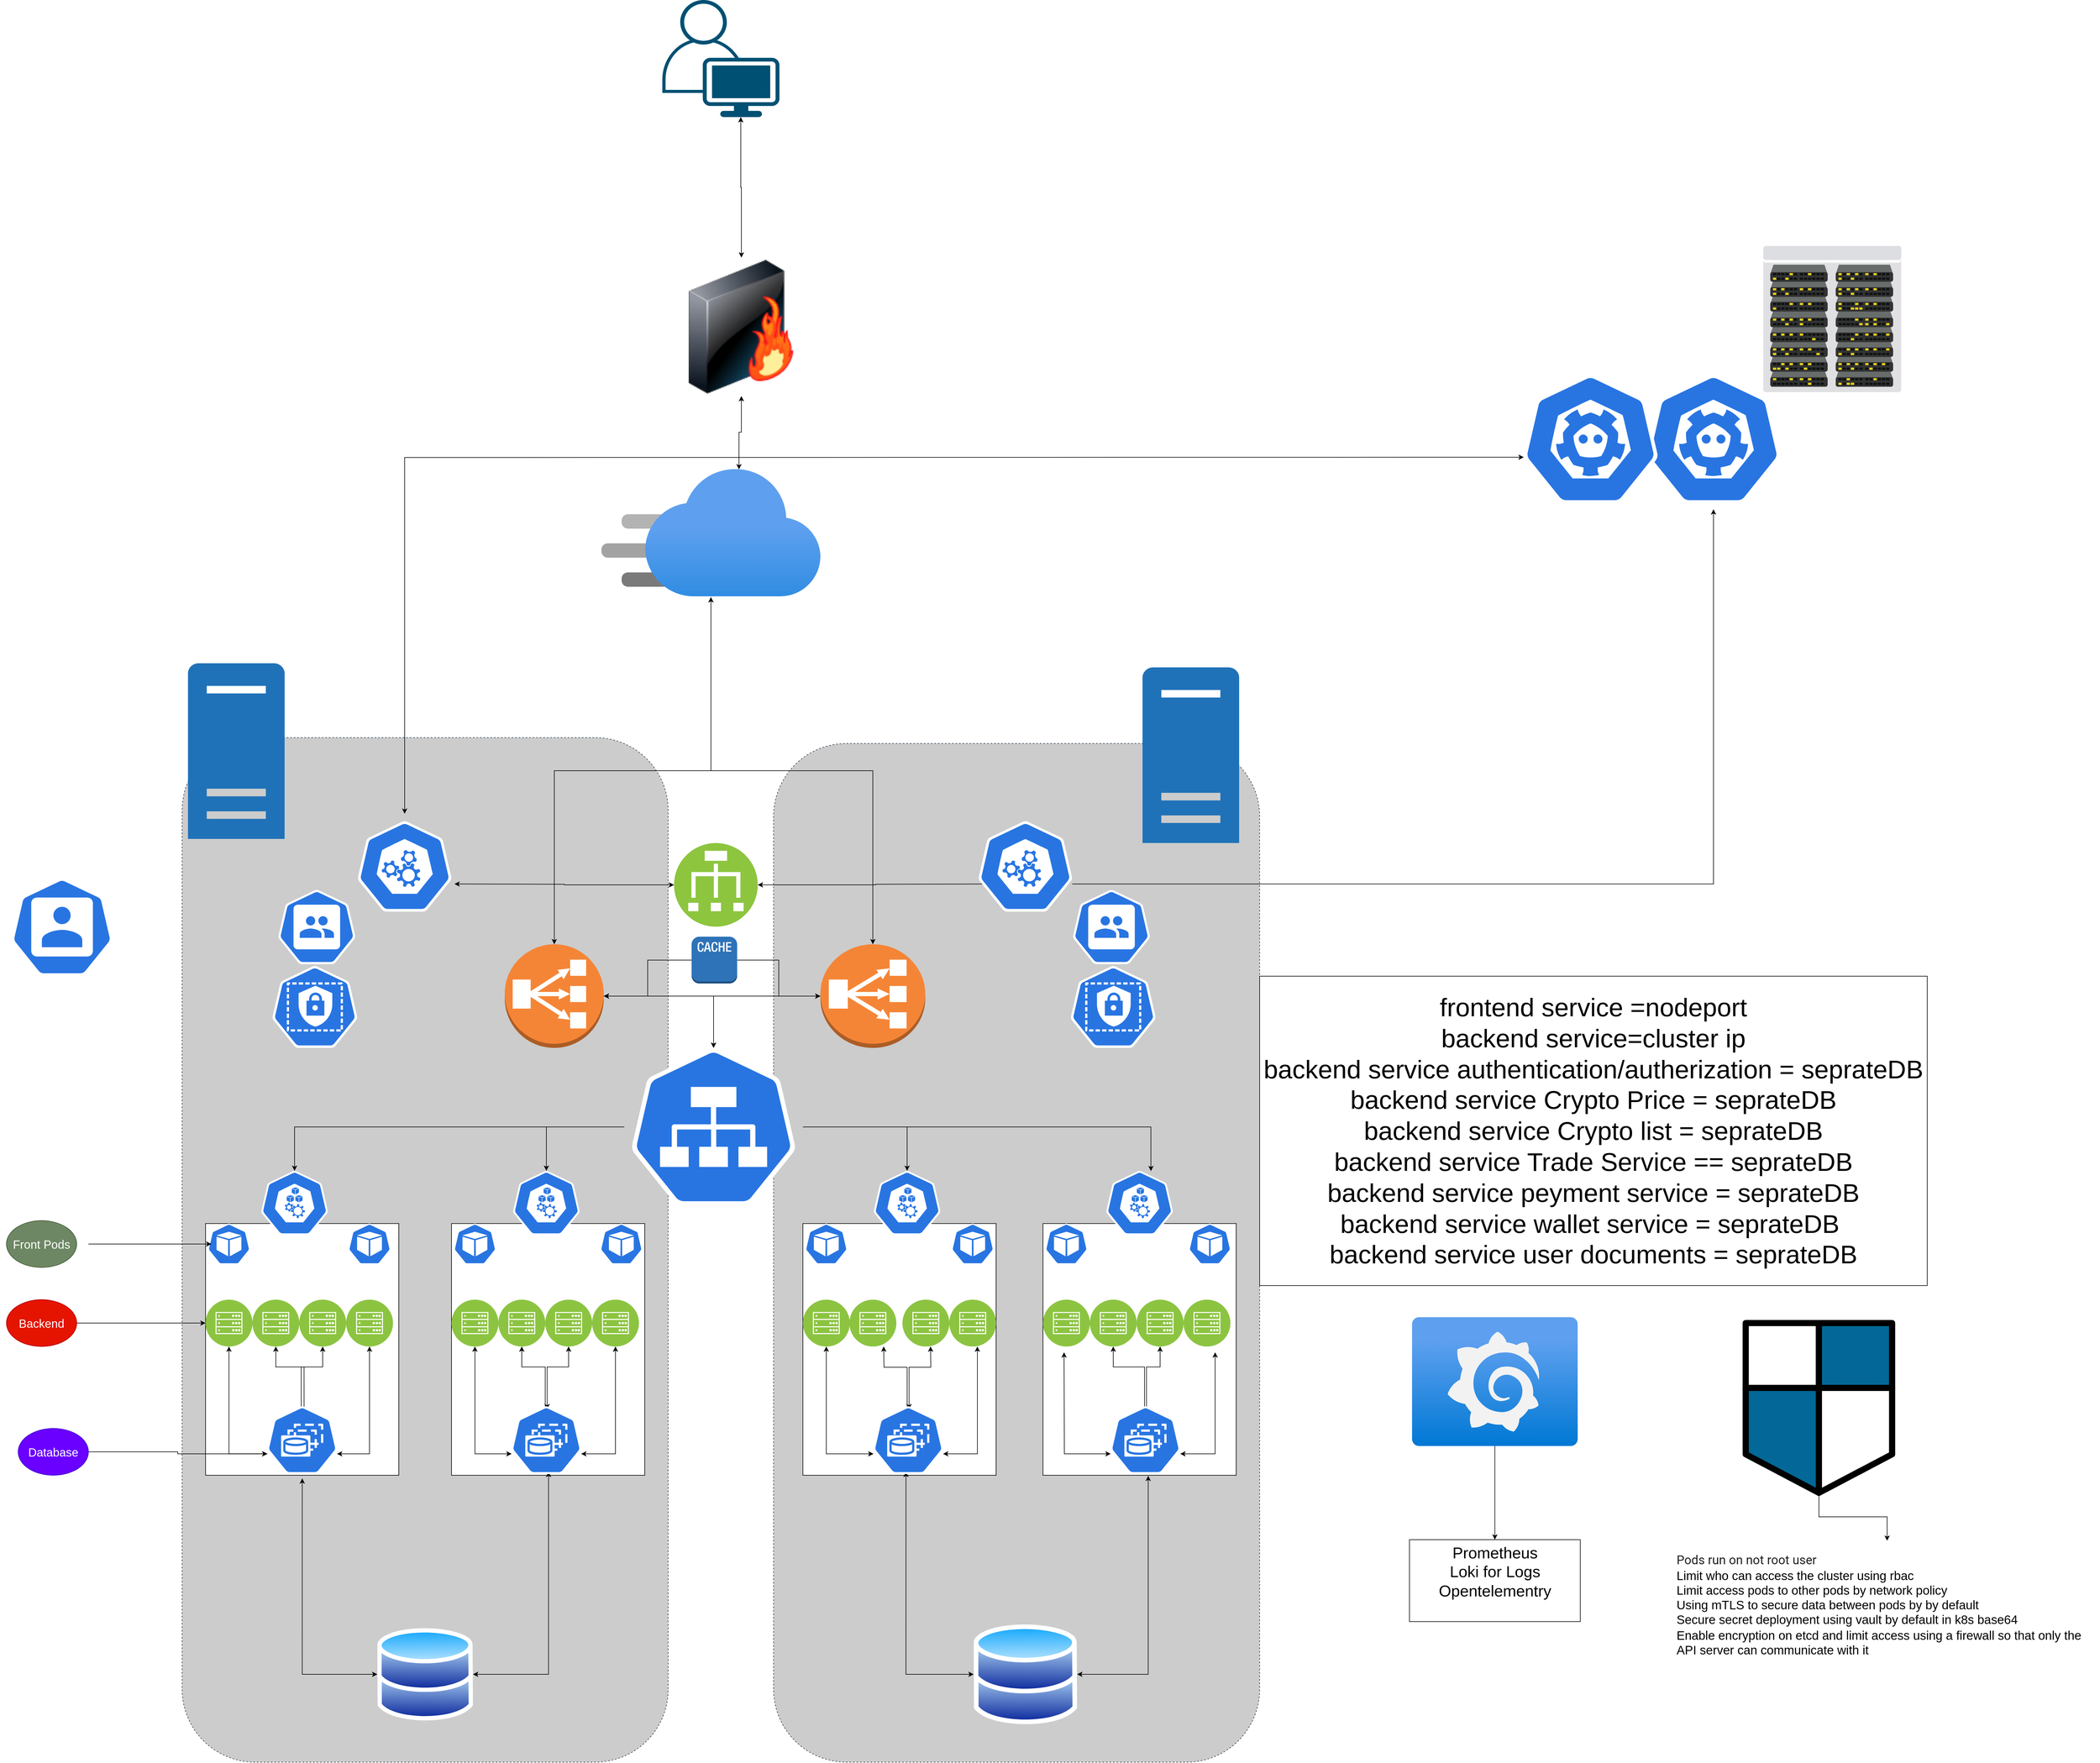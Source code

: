 <mxfile version="21.7.5" type="device" pages="2">
  <diagram name="Page-1" id="TssqvmopiuxirLvi6gvj">
    <mxGraphModel dx="1891" dy="3293" grid="1" gridSize="10" guides="1" tooltips="1" connect="1" arrows="1" fold="1" page="1" pageScale="1" pageWidth="850" pageHeight="1100" math="0" shadow="0">
      <root>
        <mxCell id="0" />
        <mxCell id="1" parent="0" />
        <mxCell id="l_55UR52J319dg-V9fN8-82" value="" style="rounded=1;whiteSpace=wrap;html=1;dashed=1;glass=0;fillColor=#CCCCCC;fontColor=#ffffff;strokeColor=#314354;" parent="1" vertex="1">
          <mxGeometry x="1330" y="-820" width="830" height="1740" as="geometry" />
        </mxCell>
        <mxCell id="l_55UR52J319dg-V9fN8-24" value="" style="rounded=1;whiteSpace=wrap;html=1;dashed=1;glass=0;fillColor=#CCCCCC;fontColor=#ffffff;strokeColor=#314354;" parent="1" vertex="1">
          <mxGeometry x="320" y="-830" width="830" height="1750" as="geometry" />
        </mxCell>
        <mxCell id="l_55UR52J319dg-V9fN8-93" style="edgeStyle=orthogonalEdgeStyle;rounded=0;orthogonalLoop=1;jettySize=auto;html=1;startArrow=classic;startFill=1;" parent="1" target="l_55UR52J319dg-V9fN8-6" edge="1">
          <mxGeometry relative="1" as="geometry">
            <mxPoint x="2611" y="-1309" as="sourcePoint" />
          </mxGeometry>
        </mxCell>
        <mxCell id="l_55UR52J319dg-V9fN8-5" value="" style="sketch=0;html=1;dashed=0;whitespace=wrap;fillColor=#2875E2;strokeColor=#ffffff;points=[[0.005,0.63,0],[0.1,0.2,0],[0.9,0.2,0],[0.5,0,0],[0.995,0.63,0],[0.72,0.99,0],[0.5,1,0],[0.28,0.99,0]];verticalLabelPosition=bottom;align=center;verticalAlign=top;shape=mxgraph.kubernetes.icon;prIcon=etcd" parent="1" vertex="1">
          <mxGeometry x="2820" y="-1460" width="230" height="240" as="geometry" />
        </mxCell>
        <mxCell id="l_55UR52J319dg-V9fN8-6" value="" style="sketch=0;html=1;dashed=0;whitespace=wrap;fillColor=#2875E2;strokeColor=#ffffff;points=[[0.005,0.63,0],[0.1,0.2,0],[0.9,0.2,0],[0.5,0,0],[0.995,0.63,0],[0.72,0.99,0],[0.5,1,0],[0.28,0.99,0]];verticalLabelPosition=bottom;align=center;verticalAlign=top;shape=mxgraph.kubernetes.icon;prIcon=master" parent="1" vertex="1">
          <mxGeometry x="620" y="-700" width="160" height="180" as="geometry" />
        </mxCell>
        <mxCell id="l_55UR52J319dg-V9fN8-207" style="edgeStyle=orthogonalEdgeStyle;rounded=0;orthogonalLoop=1;jettySize=auto;html=1;exitX=0.67;exitY=1;exitDx=0;exitDy=0;exitPerimeter=0;startArrow=classic;startFill=1;" parent="1" source="l_55UR52J319dg-V9fN8-22" target="l_55UR52J319dg-V9fN8-206" edge="1">
          <mxGeometry relative="1" as="geometry" />
        </mxCell>
        <mxCell id="l_55UR52J319dg-V9fN8-22" value="" style="points=[[0.35,0,0],[0.98,0.51,0],[1,0.71,0],[0.67,1,0],[0,0.795,0],[0,0.65,0]];verticalLabelPosition=bottom;sketch=0;html=1;verticalAlign=top;aspect=fixed;align=center;pointerEvents=1;shape=mxgraph.cisco19.user;fillColor=#005073;strokeColor=none;" parent="1" vertex="1">
          <mxGeometry x="1140" y="-2090" width="200" height="200" as="geometry" />
        </mxCell>
        <mxCell id="l_55UR52J319dg-V9fN8-32" value="" style="rounded=0;whiteSpace=wrap;html=1;" parent="1" vertex="1">
          <mxGeometry x="1380" width="330" height="430" as="geometry" />
        </mxCell>
        <mxCell id="l_55UR52J319dg-V9fN8-33" value="" style="rounded=0;whiteSpace=wrap;html=1;" parent="1" vertex="1">
          <mxGeometry x="1790" width="330" height="430" as="geometry" />
        </mxCell>
        <mxCell id="l_55UR52J319dg-V9fN8-35" value="" style="rounded=0;whiteSpace=wrap;html=1;" parent="1" vertex="1">
          <mxGeometry x="360" width="330" height="430" as="geometry" />
        </mxCell>
        <mxCell id="l_55UR52J319dg-V9fN8-36" value="" style="rounded=0;whiteSpace=wrap;html=1;" parent="1" vertex="1">
          <mxGeometry x="780" width="330" height="430" as="geometry" />
        </mxCell>
        <mxCell id="l_55UR52J319dg-V9fN8-41" value="" style="sketch=0;html=1;dashed=0;whitespace=wrap;fillColor=#2875E2;strokeColor=#ffffff;points=[[0.005,0.63,0],[0.1,0.2,0],[0.9,0.2,0],[0.5,0,0],[0.995,0.63,0],[0.72,0.99,0],[0.5,1,0],[0.28,0.99,0]];verticalLabelPosition=bottom;align=center;verticalAlign=top;shape=mxgraph.kubernetes.icon;prIcon=pod" parent="1" vertex="1">
          <mxGeometry x="350" width="100" height="70" as="geometry" />
        </mxCell>
        <mxCell id="l_55UR52J319dg-V9fN8-43" value="" style="sketch=0;html=1;dashed=0;whitespace=wrap;fillColor=#2875E2;strokeColor=#ffffff;points=[[0.005,0.63,0],[0.1,0.2,0],[0.9,0.2,0],[0.5,0,0],[0.995,0.63,0],[0.72,0.99,0],[0.5,1,0],[0.28,0.99,0]];verticalLabelPosition=bottom;align=center;verticalAlign=top;shape=mxgraph.kubernetes.icon;prIcon=pod" parent="1" vertex="1">
          <mxGeometry x="770" width="100" height="70" as="geometry" />
        </mxCell>
        <mxCell id="l_55UR52J319dg-V9fN8-44" value="" style="sketch=0;html=1;dashed=0;whitespace=wrap;fillColor=#2875E2;strokeColor=#ffffff;points=[[0.005,0.63,0],[0.1,0.2,0],[0.9,0.2,0],[0.5,0,0],[0.995,0.63,0],[0.72,0.99,0],[0.5,1,0],[0.28,0.99,0]];verticalLabelPosition=bottom;align=center;verticalAlign=top;shape=mxgraph.kubernetes.icon;prIcon=pod" parent="1" vertex="1">
          <mxGeometry x="1370" width="100" height="70" as="geometry" />
        </mxCell>
        <mxCell id="l_55UR52J319dg-V9fN8-45" value="" style="sketch=0;html=1;dashed=0;whitespace=wrap;fillColor=#2875E2;strokeColor=#ffffff;points=[[0.005,0.63,0],[0.1,0.2,0],[0.9,0.2,0],[0.5,0,0],[0.995,0.63,0],[0.72,0.99,0],[0.5,1,0],[0.28,0.99,0]];verticalLabelPosition=bottom;align=center;verticalAlign=top;shape=mxgraph.kubernetes.icon;prIcon=pod" parent="1" vertex="1">
          <mxGeometry x="1780" width="100" height="70" as="geometry" />
        </mxCell>
        <mxCell id="l_55UR52J319dg-V9fN8-46" value="" style="sketch=0;html=1;dashed=0;whitespace=wrap;fillColor=#2875E2;strokeColor=#ffffff;points=[[0.005,0.63,0],[0.1,0.2,0],[0.9,0.2,0],[0.5,0,0],[0.995,0.63,0],[0.72,0.99,0],[0.5,1,0],[0.28,0.99,0]];verticalLabelPosition=bottom;align=center;verticalAlign=top;shape=mxgraph.kubernetes.icon;prIcon=pod" parent="1" vertex="1">
          <mxGeometry x="590" width="100" height="70" as="geometry" />
        </mxCell>
        <mxCell id="l_55UR52J319dg-V9fN8-47" value="" style="sketch=0;html=1;dashed=0;whitespace=wrap;fillColor=#2875E2;strokeColor=#ffffff;points=[[0.005,0.63,0],[0.1,0.2,0],[0.9,0.2,0],[0.5,0,0],[0.995,0.63,0],[0.72,0.99,0],[0.5,1,0],[0.28,0.99,0]];verticalLabelPosition=bottom;align=center;verticalAlign=top;shape=mxgraph.kubernetes.icon;prIcon=pod" parent="1" vertex="1">
          <mxGeometry x="1020" width="100" height="70" as="geometry" />
        </mxCell>
        <mxCell id="l_55UR52J319dg-V9fN8-48" value="" style="sketch=0;html=1;dashed=0;whitespace=wrap;fillColor=#2875E2;strokeColor=#ffffff;points=[[0.005,0.63,0],[0.1,0.2,0],[0.9,0.2,0],[0.5,0,0],[0.995,0.63,0],[0.72,0.99,0],[0.5,1,0],[0.28,0.99,0]];verticalLabelPosition=bottom;align=center;verticalAlign=top;shape=mxgraph.kubernetes.icon;prIcon=pod" parent="1" vertex="1">
          <mxGeometry x="1620" width="100" height="70" as="geometry" />
        </mxCell>
        <mxCell id="l_55UR52J319dg-V9fN8-49" value="" style="sketch=0;html=1;dashed=0;whitespace=wrap;fillColor=#2875E2;strokeColor=#ffffff;points=[[0.005,0.63,0],[0.1,0.2,0],[0.9,0.2,0],[0.5,0,0],[0.995,0.63,0],[0.72,0.99,0],[0.5,1,0],[0.28,0.99,0]];verticalLabelPosition=bottom;align=center;verticalAlign=top;shape=mxgraph.kubernetes.icon;prIcon=pod" parent="1" vertex="1">
          <mxGeometry x="2025" width="100" height="70" as="geometry" />
        </mxCell>
        <mxCell id="l_55UR52J319dg-V9fN8-50" value="" style="endArrow=classic;html=1;rounded=0;" parent="1" edge="1">
          <mxGeometry width="50" height="50" relative="1" as="geometry">
            <mxPoint x="160" y="35" as="sourcePoint" />
            <mxPoint x="370" y="35" as="targetPoint" />
          </mxGeometry>
        </mxCell>
        <mxCell id="l_55UR52J319dg-V9fN8-51" value="Front Pods" style="ellipse;whiteSpace=wrap;html=1;fillColor=#6d8764;strokeColor=#3A5431;fontSize=20;fontColor=#ffffff;" parent="1" vertex="1">
          <mxGeometry x="20" y="-5" width="120" height="80" as="geometry" />
        </mxCell>
        <mxCell id="l_55UR52J319dg-V9fN8-140" style="edgeStyle=orthogonalEdgeStyle;rounded=0;orthogonalLoop=1;jettySize=auto;html=1;exitX=0.5;exitY=1;exitDx=0;exitDy=0;entryX=0.005;entryY=0.63;entryDx=0;entryDy=0;entryPerimeter=0;startArrow=classic;startFill=1;" parent="1" source="l_55UR52J319dg-V9fN8-54" target="l_55UR52J319dg-V9fN8-137" edge="1">
          <mxGeometry relative="1" as="geometry" />
        </mxCell>
        <mxCell id="l_55UR52J319dg-V9fN8-54" value="" style="image;aspect=fixed;perimeter=ellipsePerimeter;html=1;align=center;shadow=0;dashed=0;fontColor=#4277BB;labelBackgroundColor=default;fontSize=12;spacingTop=3;image=img/lib/ibm/infrastructure/mobile_backend.svg;" parent="1" vertex="1">
          <mxGeometry x="360" y="130" width="80" height="80" as="geometry" />
        </mxCell>
        <mxCell id="l_55UR52J319dg-V9fN8-168" style="edgeStyle=orthogonalEdgeStyle;rounded=0;orthogonalLoop=1;jettySize=auto;html=1;exitX=0.5;exitY=1;exitDx=0;exitDy=0;entryX=0.527;entryY=0.343;entryDx=0;entryDy=0;entryPerimeter=0;startArrow=classic;startFill=1;" parent="1" source="l_55UR52J319dg-V9fN8-55" target="l_55UR52J319dg-V9fN8-137" edge="1">
          <mxGeometry relative="1" as="geometry" />
        </mxCell>
        <mxCell id="l_55UR52J319dg-V9fN8-55" value="" style="image;aspect=fixed;perimeter=ellipsePerimeter;html=1;align=center;shadow=0;dashed=0;fontColor=#4277BB;labelBackgroundColor=default;fontSize=12;spacingTop=3;image=img/lib/ibm/infrastructure/mobile_backend.svg;" parent="1" vertex="1">
          <mxGeometry x="440" y="130" width="80" height="80" as="geometry" />
        </mxCell>
        <mxCell id="l_55UR52J319dg-V9fN8-153" style="edgeStyle=orthogonalEdgeStyle;rounded=0;orthogonalLoop=1;jettySize=auto;html=1;exitX=0.5;exitY=1;exitDx=0;exitDy=0;entryX=0.487;entryY=0.316;entryDx=0;entryDy=0;entryPerimeter=0;startArrow=classic;startFill=1;" parent="1" source="l_55UR52J319dg-V9fN8-56" target="l_55UR52J319dg-V9fN8-137" edge="1">
          <mxGeometry relative="1" as="geometry" />
        </mxCell>
        <mxCell id="l_55UR52J319dg-V9fN8-56" value="" style="image;aspect=fixed;perimeter=ellipsePerimeter;html=1;align=center;shadow=0;dashed=0;fontColor=#4277BB;labelBackgroundColor=default;fontSize=12;spacingTop=3;image=img/lib/ibm/infrastructure/mobile_backend.svg;" parent="1" vertex="1">
          <mxGeometry x="520" y="130" width="80" height="80" as="geometry" />
        </mxCell>
        <mxCell id="l_55UR52J319dg-V9fN8-138" style="edgeStyle=orthogonalEdgeStyle;rounded=0;orthogonalLoop=1;jettySize=auto;html=1;exitX=0.5;exitY=1;exitDx=0;exitDy=0;entryX=0.995;entryY=0.63;entryDx=0;entryDy=0;entryPerimeter=0;startArrow=classic;startFill=1;" parent="1" source="l_55UR52J319dg-V9fN8-57" target="l_55UR52J319dg-V9fN8-137" edge="1">
          <mxGeometry relative="1" as="geometry" />
        </mxCell>
        <mxCell id="l_55UR52J319dg-V9fN8-57" value="" style="image;aspect=fixed;perimeter=ellipsePerimeter;html=1;align=center;shadow=0;dashed=0;fontColor=#4277BB;labelBackgroundColor=default;fontSize=12;spacingTop=3;image=img/lib/ibm/infrastructure/mobile_backend.svg;" parent="1" vertex="1">
          <mxGeometry x="600" y="130" width="80" height="80" as="geometry" />
        </mxCell>
        <mxCell id="l_55UR52J319dg-V9fN8-150" style="edgeStyle=orthogonalEdgeStyle;rounded=0;orthogonalLoop=1;jettySize=auto;html=1;exitX=0.5;exitY=1;exitDx=0;exitDy=0;entryX=0.005;entryY=0.63;entryDx=0;entryDy=0;entryPerimeter=0;startArrow=classic;startFill=1;" parent="1" source="l_55UR52J319dg-V9fN8-58" target="l_55UR52J319dg-V9fN8-145" edge="1">
          <mxGeometry relative="1" as="geometry" />
        </mxCell>
        <mxCell id="l_55UR52J319dg-V9fN8-58" value="" style="image;aspect=fixed;perimeter=ellipsePerimeter;html=1;align=center;shadow=0;dashed=0;fontColor=#4277BB;labelBackgroundColor=default;fontSize=12;spacingTop=3;image=img/lib/ibm/infrastructure/mobile_backend.svg;" parent="1" vertex="1">
          <mxGeometry x="780" y="130" width="80" height="80" as="geometry" />
        </mxCell>
        <mxCell id="l_55UR52J319dg-V9fN8-151" style="edgeStyle=orthogonalEdgeStyle;rounded=0;orthogonalLoop=1;jettySize=auto;html=1;exitX=0.5;exitY=1;exitDx=0;exitDy=0;entryX=0.484;entryY=0.298;entryDx=0;entryDy=0;entryPerimeter=0;startArrow=classic;startFill=1;" parent="1" source="l_55UR52J319dg-V9fN8-59" target="l_55UR52J319dg-V9fN8-145" edge="1">
          <mxGeometry relative="1" as="geometry" />
        </mxCell>
        <mxCell id="l_55UR52J319dg-V9fN8-59" value="" style="image;aspect=fixed;perimeter=ellipsePerimeter;html=1;align=center;shadow=0;dashed=0;fontColor=#4277BB;labelBackgroundColor=default;fontSize=12;spacingTop=3;image=img/lib/ibm/infrastructure/mobile_backend.svg;" parent="1" vertex="1">
          <mxGeometry x="860" y="130" width="80" height="80" as="geometry" />
        </mxCell>
        <mxCell id="l_55UR52J319dg-V9fN8-152" style="edgeStyle=orthogonalEdgeStyle;rounded=0;orthogonalLoop=1;jettySize=auto;html=1;exitX=0.5;exitY=1;exitDx=0;exitDy=0;entryX=0.511;entryY=0.207;entryDx=0;entryDy=0;entryPerimeter=0;startArrow=classic;startFill=1;" parent="1" source="l_55UR52J319dg-V9fN8-60" target="l_55UR52J319dg-V9fN8-145" edge="1">
          <mxGeometry relative="1" as="geometry" />
        </mxCell>
        <mxCell id="l_55UR52J319dg-V9fN8-60" value="" style="image;aspect=fixed;perimeter=ellipsePerimeter;html=1;align=center;shadow=0;dashed=0;fontColor=#4277BB;labelBackgroundColor=default;fontSize=12;spacingTop=3;image=img/lib/ibm/infrastructure/mobile_backend.svg;" parent="1" vertex="1">
          <mxGeometry x="940" y="130" width="80" height="80" as="geometry" />
        </mxCell>
        <mxCell id="l_55UR52J319dg-V9fN8-149" style="edgeStyle=orthogonalEdgeStyle;rounded=0;orthogonalLoop=1;jettySize=auto;html=1;exitX=0.5;exitY=1;exitDx=0;exitDy=0;entryX=0.995;entryY=0.63;entryDx=0;entryDy=0;entryPerimeter=0;startArrow=classic;startFill=1;" parent="1" source="l_55UR52J319dg-V9fN8-61" target="l_55UR52J319dg-V9fN8-145" edge="1">
          <mxGeometry relative="1" as="geometry" />
        </mxCell>
        <mxCell id="l_55UR52J319dg-V9fN8-61" value="" style="image;aspect=fixed;perimeter=ellipsePerimeter;html=1;align=center;shadow=0;dashed=0;fontColor=#4277BB;labelBackgroundColor=default;fontSize=12;spacingTop=3;image=img/lib/ibm/infrastructure/mobile_backend.svg;" parent="1" vertex="1">
          <mxGeometry x="1020" y="130" width="80" height="80" as="geometry" />
        </mxCell>
        <mxCell id="l_55UR52J319dg-V9fN8-62" value="" style="image;aspect=fixed;perimeter=ellipsePerimeter;html=1;align=center;shadow=0;dashed=0;fontColor=#4277BB;labelBackgroundColor=default;fontSize=12;spacingTop=3;image=img/lib/ibm/infrastructure/mobile_backend.svg;" parent="1" vertex="1">
          <mxGeometry x="1380" y="130" width="80" height="80" as="geometry" />
        </mxCell>
        <mxCell id="l_55UR52J319dg-V9fN8-63" value="" style="image;aspect=fixed;perimeter=ellipsePerimeter;html=1;align=center;shadow=0;dashed=0;fontColor=#4277BB;labelBackgroundColor=default;fontSize=12;spacingTop=3;image=img/lib/ibm/infrastructure/mobile_backend.svg;" parent="1" vertex="1">
          <mxGeometry x="1459.5" y="130" width="80" height="80" as="geometry" />
        </mxCell>
        <mxCell id="l_55UR52J319dg-V9fN8-64" value="" style="image;aspect=fixed;perimeter=ellipsePerimeter;html=1;align=center;shadow=0;dashed=0;fontColor=#4277BB;labelBackgroundColor=default;fontSize=12;spacingTop=3;image=img/lib/ibm/infrastructure/mobile_backend.svg;" parent="1" vertex="1">
          <mxGeometry x="1550" y="130" width="80" height="80" as="geometry" />
        </mxCell>
        <mxCell id="l_55UR52J319dg-V9fN8-65" value="" style="image;aspect=fixed;perimeter=ellipsePerimeter;html=1;align=center;shadow=0;dashed=0;fontColor=#4277BB;labelBackgroundColor=default;fontSize=12;spacingTop=3;image=img/lib/ibm/infrastructure/mobile_backend.svg;" parent="1" vertex="1">
          <mxGeometry x="1630" y="130" width="80" height="80" as="geometry" />
        </mxCell>
        <mxCell id="l_55UR52J319dg-V9fN8-66" value="" style="image;aspect=fixed;perimeter=ellipsePerimeter;html=1;align=center;shadow=0;dashed=0;fontColor=#4277BB;labelBackgroundColor=default;fontSize=12;spacingTop=3;image=img/lib/ibm/infrastructure/mobile_backend.svg;" parent="1" vertex="1">
          <mxGeometry x="1790" y="130" width="80" height="80" as="geometry" />
        </mxCell>
        <mxCell id="l_55UR52J319dg-V9fN8-175" style="edgeStyle=orthogonalEdgeStyle;rounded=0;orthogonalLoop=1;jettySize=auto;html=1;exitX=0.5;exitY=1;exitDx=0;exitDy=0;entryX=0.487;entryY=0.334;entryDx=0;entryDy=0;entryPerimeter=0;startArrow=classic;startFill=1;" parent="1" source="l_55UR52J319dg-V9fN8-67" target="l_55UR52J319dg-V9fN8-173" edge="1">
          <mxGeometry relative="1" as="geometry" />
        </mxCell>
        <mxCell id="l_55UR52J319dg-V9fN8-67" value="" style="image;aspect=fixed;perimeter=ellipsePerimeter;html=1;align=center;shadow=0;dashed=0;fontColor=#4277BB;labelBackgroundColor=default;fontSize=12;spacingTop=3;image=img/lib/ibm/infrastructure/mobile_backend.svg;" parent="1" vertex="1">
          <mxGeometry x="1870" y="130" width="80" height="80" as="geometry" />
        </mxCell>
        <mxCell id="l_55UR52J319dg-V9fN8-174" style="edgeStyle=orthogonalEdgeStyle;rounded=0;orthogonalLoop=1;jettySize=auto;html=1;exitX=0.5;exitY=1;exitDx=0;exitDy=0;entryX=0.514;entryY=0.361;entryDx=0;entryDy=0;entryPerimeter=0;startArrow=classic;startFill=1;" parent="1" source="l_55UR52J319dg-V9fN8-68" target="l_55UR52J319dg-V9fN8-173" edge="1">
          <mxGeometry relative="1" as="geometry" />
        </mxCell>
        <mxCell id="l_55UR52J319dg-V9fN8-68" value="" style="image;aspect=fixed;perimeter=ellipsePerimeter;html=1;align=center;shadow=0;dashed=0;fontColor=#4277BB;labelBackgroundColor=default;fontSize=12;spacingTop=3;image=img/lib/ibm/infrastructure/mobile_backend.svg;" parent="1" vertex="1">
          <mxGeometry x="1950" y="130" width="80" height="80" as="geometry" />
        </mxCell>
        <mxCell id="l_55UR52J319dg-V9fN8-69" value="" style="image;aspect=fixed;perimeter=ellipsePerimeter;html=1;align=center;shadow=0;dashed=0;fontColor=#4277BB;labelBackgroundColor=default;fontSize=12;spacingTop=3;image=img/lib/ibm/infrastructure/mobile_backend.svg;" parent="1" vertex="1">
          <mxGeometry x="2030" y="130" width="80" height="80" as="geometry" />
        </mxCell>
        <mxCell id="l_55UR52J319dg-V9fN8-77" value="" style="sketch=0;html=1;dashed=0;whitespace=wrap;fillColor=#2875E2;strokeColor=#ffffff;points=[[0.005,0.63,0],[0.1,0.2,0],[0.9,0.2,0],[0.5,0,0],[0.995,0.63,0],[0.72,0.99,0],[0.5,1,0],[0.28,0.99,0]];verticalLabelPosition=bottom;align=center;verticalAlign=top;shape=mxgraph.kubernetes.icon;prIcon=node" parent="1" vertex="1">
          <mxGeometry x="450" y="-90" width="124" height="110" as="geometry" />
        </mxCell>
        <mxCell id="l_55UR52J319dg-V9fN8-78" value="" style="sketch=0;html=1;dashed=0;whitespace=wrap;fillColor=#2875E2;strokeColor=#ffffff;points=[[0.005,0.63,0],[0.1,0.2,0],[0.9,0.2,0],[0.5,0,0],[0.995,0.63,0],[0.72,0.99,0],[0.5,1,0],[0.28,0.99,0]];verticalLabelPosition=bottom;align=center;verticalAlign=top;shape=mxgraph.kubernetes.icon;prIcon=node" parent="1" vertex="1">
          <mxGeometry x="880" y="-90" width="124" height="110" as="geometry" />
        </mxCell>
        <mxCell id="l_55UR52J319dg-V9fN8-79" value="" style="sketch=0;html=1;dashed=0;whitespace=wrap;fillColor=#2875E2;strokeColor=#ffffff;points=[[0.005,0.63,0],[0.1,0.2,0],[0.9,0.2,0],[0.5,0,0],[0.995,0.63,0],[0.72,0.99,0],[0.5,1,0],[0.28,0.99,0]];verticalLabelPosition=bottom;align=center;verticalAlign=top;shape=mxgraph.kubernetes.icon;prIcon=node" parent="1" vertex="1">
          <mxGeometry x="1496" y="-90" width="124" height="110" as="geometry" />
        </mxCell>
        <mxCell id="l_55UR52J319dg-V9fN8-80" value="" style="sketch=0;html=1;dashed=0;whitespace=wrap;fillColor=#2875E2;strokeColor=#ffffff;points=[[0.005,0.63,0],[0.1,0.2,0],[0.9,0.2,0],[0.5,0,0],[0.995,0.63,0],[0.72,0.99,0],[0.5,1,0],[0.28,0.99,0]];verticalLabelPosition=bottom;align=center;verticalAlign=top;shape=mxgraph.kubernetes.icon;prIcon=node" parent="1" vertex="1">
          <mxGeometry x="1893" y="-90" width="124" height="110" as="geometry" />
        </mxCell>
        <mxCell id="l_55UR52J319dg-V9fN8-91" style="edgeStyle=orthogonalEdgeStyle;rounded=0;orthogonalLoop=1;jettySize=auto;html=1;exitX=0.5;exitY=1;exitDx=0;exitDy=0;entryX=1;entryY=0.5;entryDx=0;entryDy=0;startArrow=classic;startFill=1;" parent="1" target="l_55UR52J319dg-V9fN8-89" edge="1">
          <mxGeometry relative="1" as="geometry">
            <mxPoint x="1705" y="-580" as="sourcePoint" />
          </mxGeometry>
        </mxCell>
        <mxCell id="l_55UR52J319dg-V9fN8-97" style="edgeStyle=orthogonalEdgeStyle;rounded=0;orthogonalLoop=1;jettySize=auto;html=1;entryX=0.5;entryY=1;entryDx=0;entryDy=0;entryPerimeter=0;" parent="1" source="l_55UR52J319dg-V9fN8-81" target="l_55UR52J319dg-V9fN8-5" edge="1">
          <mxGeometry relative="1" as="geometry">
            <Array as="points">
              <mxPoint x="2935" y="-580" />
            </Array>
          </mxGeometry>
        </mxCell>
        <mxCell id="l_55UR52J319dg-V9fN8-81" value="" style="sketch=0;html=1;dashed=0;whitespace=wrap;fillColor=#2875E2;strokeColor=#ffffff;points=[[0.005,0.63,0],[0.1,0.2,0],[0.9,0.2,0],[0.5,0,0],[0.995,0.63,0],[0.72,0.99,0],[0.5,1,0],[0.28,0.99,0]];verticalLabelPosition=bottom;align=center;verticalAlign=top;shape=mxgraph.kubernetes.icon;prIcon=master" parent="1" vertex="1">
          <mxGeometry x="1680" y="-690" width="160" height="160" as="geometry" />
        </mxCell>
        <mxCell id="l_55UR52J319dg-V9fN8-84" value="" style="sketch=0;pointerEvents=1;shadow=0;dashed=0;html=1;strokeColor=none;labelPosition=center;verticalLabelPosition=bottom;verticalAlign=top;outlineConnect=0;align=center;shape=mxgraph.office.servers.physical_host;fillColor=#2072B8;" parent="1" vertex="1">
          <mxGeometry x="330" y="-957" width="165" height="300" as="geometry" />
        </mxCell>
        <mxCell id="l_55UR52J319dg-V9fN8-85" value="" style="sketch=0;pointerEvents=1;shadow=0;dashed=0;html=1;strokeColor=none;labelPosition=center;verticalLabelPosition=bottom;verticalAlign=top;outlineConnect=0;align=center;shape=mxgraph.office.servers.physical_host;fillColor=#2072B8;" parent="1" vertex="1">
          <mxGeometry x="1960" y="-950" width="165" height="300" as="geometry" />
        </mxCell>
        <mxCell id="l_55UR52J319dg-V9fN8-92" style="edgeStyle=orthogonalEdgeStyle;rounded=0;orthogonalLoop=1;jettySize=auto;html=1;exitX=0;exitY=0.5;exitDx=0;exitDy=0;entryX=0.5;entryY=1;entryDx=0;entryDy=0;startArrow=classic;startFill=1;" parent="1" source="l_55UR52J319dg-V9fN8-89" edge="1">
          <mxGeometry relative="1" as="geometry">
            <mxPoint x="785" y="-580" as="targetPoint" />
          </mxGeometry>
        </mxCell>
        <mxCell id="l_55UR52J319dg-V9fN8-89" value="" style="image;aspect=fixed;perimeter=ellipsePerimeter;html=1;align=center;shadow=0;dashed=0;fontColor=#4277BB;labelBackgroundColor=default;fontSize=12;spacingTop=3;image=img/lib/ibm/vpc/LoadBalancer.svg;" parent="1" vertex="1">
          <mxGeometry x="1160" y="-650" width="143" height="143" as="geometry" />
        </mxCell>
        <mxCell id="l_55UR52J319dg-V9fN8-108" style="edgeStyle=orthogonalEdgeStyle;rounded=0;orthogonalLoop=1;jettySize=auto;html=1;entryX=0.5;entryY=0;entryDx=0;entryDy=0;entryPerimeter=0;" parent="1" source="l_55UR52J319dg-V9fN8-94" target="l_55UR52J319dg-V9fN8-79" edge="1">
          <mxGeometry relative="1" as="geometry" />
        </mxCell>
        <mxCell id="l_55UR52J319dg-V9fN8-109" style="edgeStyle=orthogonalEdgeStyle;rounded=0;orthogonalLoop=1;jettySize=auto;html=1;entryX=0.656;entryY=0.004;entryDx=0;entryDy=0;entryPerimeter=0;" parent="1" source="l_55UR52J319dg-V9fN8-94" target="l_55UR52J319dg-V9fN8-80" edge="1">
          <mxGeometry relative="1" as="geometry" />
        </mxCell>
        <mxCell id="l_55UR52J319dg-V9fN8-110" style="edgeStyle=orthogonalEdgeStyle;rounded=0;orthogonalLoop=1;jettySize=auto;html=1;entryX=0.5;entryY=0;entryDx=0;entryDy=0;entryPerimeter=0;" parent="1" source="l_55UR52J319dg-V9fN8-94" target="l_55UR52J319dg-V9fN8-78" edge="1">
          <mxGeometry relative="1" as="geometry" />
        </mxCell>
        <mxCell id="l_55UR52J319dg-V9fN8-111" style="edgeStyle=orthogonalEdgeStyle;rounded=0;orthogonalLoop=1;jettySize=auto;html=1;entryX=0.5;entryY=0;entryDx=0;entryDy=0;entryPerimeter=0;" parent="1" source="l_55UR52J319dg-V9fN8-94" target="l_55UR52J319dg-V9fN8-77" edge="1">
          <mxGeometry relative="1" as="geometry" />
        </mxCell>
        <mxCell id="l_55UR52J319dg-V9fN8-94" value="" style="sketch=0;html=1;dashed=0;whitespace=wrap;fillColor=#2875E2;strokeColor=#ffffff;points=[[0.005,0.63,0],[0.1,0.2,0],[0.9,0.2,0],[0.5,0,0],[0.995,0.63,0],[0.72,0.99,0],[0.5,1,0],[0.28,0.99,0]];verticalLabelPosition=bottom;align=center;verticalAlign=top;shape=mxgraph.kubernetes.icon;prIcon=svc" parent="1" vertex="1">
          <mxGeometry x="1075" y="-300" width="305" height="270" as="geometry" />
        </mxCell>
        <mxCell id="l_55UR52J319dg-V9fN8-104" style="edgeStyle=orthogonalEdgeStyle;rounded=0;orthogonalLoop=1;jettySize=auto;html=1;startArrow=classic;startFill=1;" parent="1" source="l_55UR52J319dg-V9fN8-98" target="l_55UR52J319dg-V9fN8-100" edge="1">
          <mxGeometry relative="1" as="geometry" />
        </mxCell>
        <mxCell id="l_55UR52J319dg-V9fN8-98" value="" style="image;aspect=fixed;html=1;points=[];align=center;fontSize=12;image=img/lib/azure2/app_services/CDN_Profiles.svg;" parent="1" vertex="1">
          <mxGeometry x="1036" y="-1290" width="374" height="220" as="geometry" />
        </mxCell>
        <mxCell id="l_55UR52J319dg-V9fN8-117" style="edgeStyle=orthogonalEdgeStyle;rounded=0;orthogonalLoop=1;jettySize=auto;html=1;entryX=0.5;entryY=0;entryDx=0;entryDy=0;entryPerimeter=0;startArrow=classic;startFill=1;" parent="1" source="l_55UR52J319dg-V9fN8-100" target="l_55UR52J319dg-V9fN8-94" edge="1">
          <mxGeometry relative="1" as="geometry" />
        </mxCell>
        <mxCell id="l_55UR52J319dg-V9fN8-100" value="" style="outlineConnect=0;dashed=0;verticalLabelPosition=bottom;verticalAlign=top;align=center;html=1;shape=mxgraph.aws3.classic_load_balancer;fillColor=#F58536;gradientColor=none;" parent="1" vertex="1">
          <mxGeometry x="871" y="-477" width="169" height="177" as="geometry" />
        </mxCell>
        <mxCell id="l_55UR52J319dg-V9fN8-105" style="edgeStyle=orthogonalEdgeStyle;rounded=0;orthogonalLoop=1;jettySize=auto;html=1;exitX=0.5;exitY=0;exitDx=0;exitDy=0;exitPerimeter=0;startArrow=classic;startFill=1;" parent="1" source="l_55UR52J319dg-V9fN8-101" target="l_55UR52J319dg-V9fN8-98" edge="1">
          <mxGeometry relative="1" as="geometry" />
        </mxCell>
        <mxCell id="l_55UR52J319dg-V9fN8-112" style="edgeStyle=orthogonalEdgeStyle;rounded=0;orthogonalLoop=1;jettySize=auto;html=1;exitX=0;exitY=0.5;exitDx=0;exitDy=0;exitPerimeter=0;startArrow=classic;startFill=1;" parent="1" source="l_55UR52J319dg-V9fN8-101" target="l_55UR52J319dg-V9fN8-100" edge="1">
          <mxGeometry relative="1" as="geometry" />
        </mxCell>
        <mxCell id="l_55UR52J319dg-V9fN8-116" style="edgeStyle=orthogonalEdgeStyle;rounded=0;orthogonalLoop=1;jettySize=auto;html=1;entryX=0.5;entryY=0;entryDx=0;entryDy=0;entryPerimeter=0;" parent="1" source="l_55UR52J319dg-V9fN8-101" target="l_55UR52J319dg-V9fN8-94" edge="1">
          <mxGeometry relative="1" as="geometry" />
        </mxCell>
        <mxCell id="l_55UR52J319dg-V9fN8-101" value="" style="outlineConnect=0;dashed=0;verticalLabelPosition=bottom;verticalAlign=top;align=center;html=1;shape=mxgraph.aws3.classic_load_balancer;fillColor=#F58536;gradientColor=none;" parent="1" vertex="1">
          <mxGeometry x="1410" y="-477" width="179" height="177" as="geometry" />
        </mxCell>
        <mxCell id="l_55UR52J319dg-V9fN8-115" style="edgeStyle=orthogonalEdgeStyle;rounded=0;orthogonalLoop=1;jettySize=auto;html=1;entryX=0.628;entryY=0.008;entryDx=0;entryDy=0;entryPerimeter=0;startArrow=classic;startFill=1;" parent="1" source="l_55UR52J319dg-V9fN8-206" target="l_55UR52J319dg-V9fN8-98" edge="1">
          <mxGeometry relative="1" as="geometry">
            <mxPoint x="1272" y="-1487" as="sourcePoint" />
          </mxGeometry>
        </mxCell>
        <mxCell id="l_55UR52J319dg-V9fN8-118" value="" style="verticalLabelPosition=bottom;sketch=0;aspect=fixed;html=1;verticalAlign=top;strokeColor=none;align=center;outlineConnect=0;shape=mxgraph.citrix.datacenter;" parent="1" vertex="1">
          <mxGeometry x="3020" y="-1670" width="236.12" height="250" as="geometry" />
        </mxCell>
        <mxCell id="l_55UR52J319dg-V9fN8-125" style="edgeStyle=orthogonalEdgeStyle;rounded=0;orthogonalLoop=1;jettySize=auto;html=1;exitX=0.5;exitY=1;exitDx=0;exitDy=0;" parent="1" source="l_55UR52J319dg-V9fN8-35" target="l_55UR52J319dg-V9fN8-35" edge="1">
          <mxGeometry relative="1" as="geometry" />
        </mxCell>
        <mxCell id="l_55UR52J319dg-V9fN8-180" style="edgeStyle=orthogonalEdgeStyle;rounded=0;orthogonalLoop=1;jettySize=auto;html=1;exitX=0;exitY=0.5;exitDx=0;exitDy=0;entryX=0.501;entryY=0.863;entryDx=0;entryDy=0;entryPerimeter=0;startArrow=classic;startFill=1;" parent="1" source="l_55UR52J319dg-V9fN8-127" target="l_55UR52J319dg-V9fN8-137" edge="1">
          <mxGeometry relative="1" as="geometry" />
        </mxCell>
        <mxCell id="l_55UR52J319dg-V9fN8-182" style="edgeStyle=orthogonalEdgeStyle;rounded=0;orthogonalLoop=1;jettySize=auto;html=1;entryX=0.531;entryY=0.8;entryDx=0;entryDy=0;entryPerimeter=0;startArrow=classic;startFill=1;" parent="1" source="l_55UR52J319dg-V9fN8-127" target="l_55UR52J319dg-V9fN8-145" edge="1">
          <mxGeometry relative="1" as="geometry" />
        </mxCell>
        <mxCell id="l_55UR52J319dg-V9fN8-127" value="" style="image;aspect=fixed;perimeter=ellipsePerimeter;html=1;align=center;shadow=0;dashed=0;spacingTop=3;image=img/lib/active_directory/databases.svg;" parent="1" vertex="1">
          <mxGeometry x="653.36" y="690" width="163.27" height="160" as="geometry" />
        </mxCell>
        <mxCell id="l_55UR52J319dg-V9fN8-184" style="edgeStyle=orthogonalEdgeStyle;rounded=0;orthogonalLoop=1;jettySize=auto;html=1;exitX=1;exitY=0.5;exitDx=0;exitDy=0;entryX=0.539;entryY=0.838;entryDx=0;entryDy=0;entryPerimeter=0;startArrow=classic;startFill=1;" parent="1" source="l_55UR52J319dg-V9fN8-130" target="l_55UR52J319dg-V9fN8-173" edge="1">
          <mxGeometry relative="1" as="geometry" />
        </mxCell>
        <mxCell id="l_55UR52J319dg-V9fN8-186" style="edgeStyle=orthogonalEdgeStyle;rounded=0;orthogonalLoop=1;jettySize=auto;html=1;entryX=0.467;entryY=0.8;entryDx=0;entryDy=0;entryPerimeter=0;startArrow=classic;startFill=1;" parent="1" source="l_55UR52J319dg-V9fN8-130" target="l_55UR52J319dg-V9fN8-166" edge="1">
          <mxGeometry relative="1" as="geometry" />
        </mxCell>
        <mxCell id="l_55UR52J319dg-V9fN8-130" value="" style="image;aspect=fixed;perimeter=ellipsePerimeter;html=1;align=center;shadow=0;dashed=0;spacingTop=3;image=img/lib/active_directory/databases.svg;" parent="1" vertex="1">
          <mxGeometry x="1671.68" y="683.45" width="176.64" height="173.1" as="geometry" />
        </mxCell>
        <mxCell id="l_55UR52J319dg-V9fN8-137" value="" style="sketch=0;html=1;dashed=0;whitespace=wrap;fillColor=#2875E2;strokeColor=#ffffff;points=[[0.005,0.63,0],[0.1,0.2,0],[0.9,0.2,0],[0.5,0,0],[0.995,0.63,0],[0.72,0.99,0],[0.5,1,0],[0.28,0.99,0]];verticalLabelPosition=bottom;align=center;verticalAlign=top;shape=mxgraph.kubernetes.icon;prIcon=sts" parent="1" vertex="1">
          <mxGeometry x="465" y="280" width="120" height="180" as="geometry" />
        </mxCell>
        <mxCell id="l_55UR52J319dg-V9fN8-145" value="" style="sketch=0;html=1;dashed=0;whitespace=wrap;fillColor=#2875E2;strokeColor=#ffffff;points=[[0.005,0.63,0],[0.1,0.2,0],[0.9,0.2,0],[0.5,0,0],[0.995,0.63,0],[0.72,0.99,0],[0.5,1,0],[0.28,0.99,0]];verticalLabelPosition=bottom;align=center;verticalAlign=top;shape=mxgraph.kubernetes.icon;prIcon=sts" parent="1" vertex="1">
          <mxGeometry x="882" y="280" width="120" height="180" as="geometry" />
        </mxCell>
        <mxCell id="l_55UR52J319dg-V9fN8-148" style="edgeStyle=orthogonalEdgeStyle;rounded=0;orthogonalLoop=1;jettySize=auto;html=1;exitX=1;exitY=0.5;exitDx=0;exitDy=0;entryX=0;entryY=0.5;entryDx=0;entryDy=0;" parent="1" source="l_55UR52J319dg-V9fN8-147" target="l_55UR52J319dg-V9fN8-54" edge="1">
          <mxGeometry relative="1" as="geometry" />
        </mxCell>
        <mxCell id="l_55UR52J319dg-V9fN8-147" value="Backend" style="ellipse;whiteSpace=wrap;html=1;fillColor=#e51400;strokeColor=#B20000;fontSize=20;fontColor=#ffffff;" parent="1" vertex="1">
          <mxGeometry x="20" y="130" width="120" height="80" as="geometry" />
        </mxCell>
        <mxCell id="l_55UR52J319dg-V9fN8-162" style="edgeStyle=orthogonalEdgeStyle;rounded=0;orthogonalLoop=1;jettySize=auto;html=1;exitX=0.5;exitY=1;exitDx=0;exitDy=0;entryX=0.995;entryY=0.63;entryDx=0;entryDy=0;entryPerimeter=0;startArrow=classic;startFill=1;" parent="1" target="l_55UR52J319dg-V9fN8-166" edge="1">
          <mxGeometry relative="1" as="geometry">
            <mxPoint x="1678" y="210" as="sourcePoint" />
            <Array as="points">
              <mxPoint x="1678" y="393" />
            </Array>
          </mxGeometry>
        </mxCell>
        <mxCell id="l_55UR52J319dg-V9fN8-163" style="edgeStyle=orthogonalEdgeStyle;rounded=0;orthogonalLoop=1;jettySize=auto;html=1;exitX=0.5;exitY=1;exitDx=0;exitDy=0;entryX=0.511;entryY=0.207;entryDx=0;entryDy=0;entryPerimeter=0;startArrow=classic;startFill=1;" parent="1" target="l_55UR52J319dg-V9fN8-166" edge="1">
          <mxGeometry relative="1" as="geometry">
            <mxPoint x="1598" y="210" as="sourcePoint" />
          </mxGeometry>
        </mxCell>
        <mxCell id="l_55UR52J319dg-V9fN8-164" style="edgeStyle=orthogonalEdgeStyle;rounded=0;orthogonalLoop=1;jettySize=auto;html=1;exitX=0.5;exitY=1;exitDx=0;exitDy=0;entryX=0.484;entryY=0.298;entryDx=0;entryDy=0;entryPerimeter=0;startArrow=classic;startFill=1;" parent="1" target="l_55UR52J319dg-V9fN8-166" edge="1">
          <mxGeometry relative="1" as="geometry">
            <mxPoint x="1518" y="210" as="sourcePoint" />
          </mxGeometry>
        </mxCell>
        <mxCell id="l_55UR52J319dg-V9fN8-167" style="edgeStyle=orthogonalEdgeStyle;rounded=0;orthogonalLoop=1;jettySize=auto;html=1;exitX=0.005;exitY=0.63;exitDx=0;exitDy=0;exitPerimeter=0;entryX=0.5;entryY=1;entryDx=0;entryDy=0;startArrow=classic;startFill=1;" parent="1" source="l_55UR52J319dg-V9fN8-166" target="l_55UR52J319dg-V9fN8-62" edge="1">
          <mxGeometry relative="1" as="geometry" />
        </mxCell>
        <mxCell id="l_55UR52J319dg-V9fN8-166" value="" style="sketch=0;html=1;dashed=0;whitespace=wrap;fillColor=#2875E2;strokeColor=#ffffff;points=[[0.005,0.63,0],[0.1,0.2,0],[0.9,0.2,0],[0.5,0,0],[0.995,0.63,0],[0.72,0.99,0],[0.5,1,0],[0.28,0.99,0]];verticalLabelPosition=bottom;align=center;verticalAlign=top;shape=mxgraph.kubernetes.icon;prIcon=sts" parent="1" vertex="1">
          <mxGeometry x="1500" y="280" width="120" height="180" as="geometry" />
        </mxCell>
        <mxCell id="l_55UR52J319dg-V9fN8-169" style="edgeStyle=orthogonalEdgeStyle;rounded=0;orthogonalLoop=1;jettySize=auto;html=1;entryX=0.995;entryY=0.63;entryDx=0;entryDy=0;entryPerimeter=0;startArrow=classic;startFill=1;" parent="1" target="l_55UR52J319dg-V9fN8-173" edge="1">
          <mxGeometry relative="1" as="geometry">
            <mxPoint x="2084" y="220" as="sourcePoint" />
            <Array as="points">
              <mxPoint x="2084" y="393" />
            </Array>
          </mxGeometry>
        </mxCell>
        <mxCell id="l_55UR52J319dg-V9fN8-172" style="edgeStyle=orthogonalEdgeStyle;rounded=0;orthogonalLoop=1;jettySize=auto;html=1;exitX=0.005;exitY=0.63;exitDx=0;exitDy=0;exitPerimeter=0;startArrow=classic;startFill=1;" parent="1" source="l_55UR52J319dg-V9fN8-173" edge="1">
          <mxGeometry relative="1" as="geometry">
            <mxPoint x="1826" y="220" as="targetPoint" />
          </mxGeometry>
        </mxCell>
        <mxCell id="l_55UR52J319dg-V9fN8-173" value="" style="sketch=0;html=1;dashed=0;whitespace=wrap;fillColor=#2875E2;strokeColor=#ffffff;points=[[0.005,0.63,0],[0.1,0.2,0],[0.9,0.2,0],[0.5,0,0],[0.995,0.63,0],[0.72,0.99,0],[0.5,1,0],[0.28,0.99,0]];verticalLabelPosition=bottom;align=center;verticalAlign=top;shape=mxgraph.kubernetes.icon;prIcon=sts" parent="1" vertex="1">
          <mxGeometry x="1905" y="280" width="120" height="180" as="geometry" />
        </mxCell>
        <mxCell id="l_55UR52J319dg-V9fN8-188" style="edgeStyle=orthogonalEdgeStyle;rounded=0;orthogonalLoop=1;jettySize=auto;html=1;" parent="1" source="l_55UR52J319dg-V9fN8-187" target="l_55UR52J319dg-V9fN8-101" edge="1">
          <mxGeometry relative="1" as="geometry" />
        </mxCell>
        <mxCell id="l_55UR52J319dg-V9fN8-189" style="edgeStyle=orthogonalEdgeStyle;rounded=0;orthogonalLoop=1;jettySize=auto;html=1;" parent="1" source="l_55UR52J319dg-V9fN8-187" target="l_55UR52J319dg-V9fN8-100" edge="1">
          <mxGeometry relative="1" as="geometry" />
        </mxCell>
        <mxCell id="l_55UR52J319dg-V9fN8-187" value="" style="outlineConnect=0;dashed=0;verticalLabelPosition=bottom;verticalAlign=top;align=center;html=1;shape=mxgraph.aws3.cache_node;fillColor=#2E73B8;gradientColor=none;" parent="1" vertex="1">
          <mxGeometry x="1190" y="-490" width="77.75" height="80" as="geometry" />
        </mxCell>
        <mxCell id="l_55UR52J319dg-V9fN8-191" style="edgeStyle=orthogonalEdgeStyle;rounded=0;orthogonalLoop=1;jettySize=auto;html=1;entryX=0.005;entryY=0.63;entryDx=0;entryDy=0;entryPerimeter=0;" parent="1" source="l_55UR52J319dg-V9fN8-190" target="l_55UR52J319dg-V9fN8-137" edge="1">
          <mxGeometry relative="1" as="geometry" />
        </mxCell>
        <mxCell id="l_55UR52J319dg-V9fN8-190" value="Database" style="ellipse;whiteSpace=wrap;html=1;fillColor=#6a00ff;strokeColor=#3700CC;fontSize=20;fontColor=#ffffff;" parent="1" vertex="1">
          <mxGeometry x="40" y="350" width="120" height="80" as="geometry" />
        </mxCell>
        <mxCell id="l_55UR52J319dg-V9fN8-196" value="" style="sketch=0;html=1;dashed=0;whitespace=wrap;fillColor=#2875E2;strokeColor=#ffffff;points=[[0.005,0.63,0],[0.1,0.2,0],[0.9,0.2,0],[0.5,0,0],[0.995,0.63,0],[0.72,0.99,0],[0.5,1,0],[0.28,0.99,0]];verticalLabelPosition=bottom;align=center;verticalAlign=top;shape=mxgraph.kubernetes.icon;prIcon=group" parent="1" vertex="1">
          <mxGeometry x="1797" y="-570" width="220" height="127" as="geometry" />
        </mxCell>
        <mxCell id="l_55UR52J319dg-V9fN8-197" value="" style="sketch=0;html=1;dashed=0;whitespace=wrap;fillColor=#2875E2;strokeColor=#ffffff;points=[[0.005,0.63,0],[0.1,0.2,0],[0.9,0.2,0],[0.5,0,0],[0.995,0.63,0],[0.72,0.99,0],[0.5,1,0],[0.28,0.99,0]];verticalLabelPosition=bottom;align=center;verticalAlign=top;shape=mxgraph.kubernetes.icon;prIcon=group" parent="1" vertex="1">
          <mxGeometry x="440" y="-570" width="220" height="127" as="geometry" />
        </mxCell>
        <mxCell id="l_55UR52J319dg-V9fN8-198" value="" style="sketch=0;html=1;dashed=0;whitespace=wrap;fillColor=#2875E2;strokeColor=#ffffff;points=[[0.005,0.63,0],[0.1,0.2,0],[0.9,0.2,0],[0.5,0,0],[0.995,0.63,0],[0.72,0.99,0],[0.5,1,0],[0.28,0.99,0]];verticalLabelPosition=bottom;align=center;verticalAlign=top;shape=mxgraph.kubernetes.icon;prIcon=user" parent="1" vertex="1">
          <mxGeometry x="10" y="-590.5" width="210" height="168" as="geometry" />
        </mxCell>
        <mxCell id="l_55UR52J319dg-V9fN8-199" value="" style="sketch=0;html=1;dashed=0;whitespace=wrap;fillColor=#2875E2;strokeColor=#ffffff;points=[[0.005,0.63,0],[0.1,0.2,0],[0.9,0.2,0],[0.5,0,0],[0.995,0.63,0],[0.72,0.99,0],[0.5,1,0],[0.28,0.99,0]];verticalLabelPosition=bottom;align=center;verticalAlign=top;shape=mxgraph.kubernetes.icon;prIcon=role" parent="1" vertex="1">
          <mxGeometry x="440" y="-440" width="213.36" height="140" as="geometry" />
        </mxCell>
        <mxCell id="l_55UR52J319dg-V9fN8-200" value="" style="sketch=0;html=1;dashed=0;whitespace=wrap;fillColor=#2875E2;strokeColor=#ffffff;points=[[0.005,0.63,0],[0.1,0.2,0],[0.9,0.2,0],[0.5,0,0],[0.995,0.63,0],[0.72,0.99,0],[0.5,1,0],[0.28,0.99,0]];verticalLabelPosition=bottom;align=center;verticalAlign=top;shape=mxgraph.kubernetes.icon;prIcon=role" parent="1" vertex="1">
          <mxGeometry x="1803.32" y="-440" width="213.36" height="140" as="geometry" />
        </mxCell>
        <mxCell id="l_55UR52J319dg-V9fN8-201" value="" style="sketch=0;html=1;dashed=0;whitespace=wrap;fillColor=#2875E2;strokeColor=#ffffff;points=[[0.005,0.63,0],[0.1,0.2,0],[0.9,0.2,0],[0.5,0,0],[0.995,0.63,0],[0.72,0.99,0],[0.5,1,0],[0.28,0.99,0]];verticalLabelPosition=bottom;align=center;verticalAlign=top;shape=mxgraph.kubernetes.icon;prIcon=etcd" parent="1" vertex="1">
          <mxGeometry x="2610" y="-1460" width="230" height="240" as="geometry" />
        </mxCell>
        <mxCell id="l_55UR52J319dg-V9fN8-203" value="frontend service =nodeport&#xa;backend service=cluster ip&#xa;backend service authentication/autherization = seprateDB&#xa;backend service Crypto Price = seprateDB&#xa;backend service Crypto list = seprateDB&#xa;backend service Trade Service == seprateDB&#xa;backend service peyment service = seprateDB&#xa;backend service wallet service = seprateDB&amp;nbsp;&#xa;backend service user documents = seprateDB" style="rounded=0;whiteSpace=wrap;html=1;fontSize=44;" parent="1" vertex="1">
          <mxGeometry x="2160" y="-422.5" width="1140" height="528.5" as="geometry" />
        </mxCell>
        <mxCell id="l_55UR52J319dg-V9fN8-206" value="" style="image;html=1;image=img/lib/clip_art/networking/Firewall-page1_128x128.png" parent="1" vertex="1">
          <mxGeometry x="1185" y="-1650" width="180" height="236.5" as="geometry" />
        </mxCell>
        <mxCell id="SiarnUOKYMNg3QFSyvK1-8" value="" style="edgeStyle=orthogonalEdgeStyle;rounded=0;orthogonalLoop=1;jettySize=auto;html=1;" edge="1" parent="1" source="SiarnUOKYMNg3QFSyvK1-1" target="SiarnUOKYMNg3QFSyvK1-7">
          <mxGeometry relative="1" as="geometry" />
        </mxCell>
        <mxCell id="SiarnUOKYMNg3QFSyvK1-1" value="" style="image;aspect=fixed;html=1;points=[];align=center;fontSize=12;image=img/lib/azure2/other/Grafana.svg;" vertex="1" parent="1">
          <mxGeometry x="2420" y="160" width="283.33" height="220" as="geometry" />
        </mxCell>
        <mxCell id="SiarnUOKYMNg3QFSyvK1-10" value="" style="edgeStyle=orthogonalEdgeStyle;rounded=0;orthogonalLoop=1;jettySize=auto;html=1;" edge="1" parent="1" source="SiarnUOKYMNg3QFSyvK1-4" target="SiarnUOKYMNg3QFSyvK1-9">
          <mxGeometry relative="1" as="geometry" />
        </mxCell>
        <mxCell id="SiarnUOKYMNg3QFSyvK1-4" value="" style="shape=mxgraph.cisco.security.network_security;html=1;pointerEvents=1;dashed=0;fillColor=#036897;strokeColor=#ffffff;strokeWidth=2;verticalLabelPosition=bottom;verticalAlign=top;align=center;outlineConnect=0;" vertex="1" parent="1">
          <mxGeometry x="2990" y="170" width="250" height="290" as="geometry" />
        </mxCell>
        <mxCell id="SiarnUOKYMNg3QFSyvK1-7" value="&lt;font style=&quot;font-size: 27px;&quot;&gt;Prometheus&lt;br&gt;Loki for Logs&lt;br&gt;Opentelementry&lt;br&gt;&lt;br&gt;&lt;/font&gt;" style="whiteSpace=wrap;html=1;verticalAlign=top;labelBackgroundColor=default;" vertex="1" parent="1">
          <mxGeometry x="2415.84" y="540" width="291.66" height="140" as="geometry" />
        </mxCell>
        <mxCell id="SiarnUOKYMNg3QFSyvK1-9" value="&lt;br&gt;&lt;div style=&quot;&quot;&gt;&lt;span style=&quot;background-color: rgb(255, 255, 255); color: rgb(32, 33, 36); font-family: Roboto, Arial, sans-serif; font-variant-ligatures: none; letter-spacing: 0.1px; font-size: 21px;&quot;&gt;Pods run on not root user&lt;/span&gt;&lt;/div&gt;&lt;font style=&quot;font-size: 21px;&quot;&gt;Limit who can access the cluster using&amp;nbsp;&lt;span style=&quot;background-color: initial;&quot;&gt;rbac&lt;/span&gt;&lt;br&gt;&lt;div style=&quot;&quot;&gt;&lt;span style=&quot;background-color: initial;&quot;&gt;Limit access pods to other pods by network policy&lt;/span&gt;&lt;/div&gt;&lt;div style=&quot;font-size: 21px;&quot;&gt;Using mTLS to secure data between pods by&amp;nbsp;by default&lt;br style=&quot;color: rgb(32, 33, 36); font-family: Roboto, Arial, sans-serif; font-size: 16px; font-variant-ligatures: none; letter-spacing: 0.1px; background-color: rgb(255, 255, 255);&quot;&gt;&lt;/div&gt;&lt;div style=&quot;font-size: 22px;&quot;&gt;&lt;span style=&quot;font-size: 21px;&quot;&gt;Secure secret deployment using vault by default in k8s base64&lt;/span&gt;&lt;br&gt;&lt;/div&gt;&lt;div style=&quot;&quot;&gt;&lt;span style=&quot;font-size: 21px;&quot;&gt;Enable encryption on etcd and limit access using a firewall so that only the API server can communicate with it&lt;/span&gt;&lt;br&gt;&lt;/div&gt;&lt;div style=&quot;&quot;&gt;&lt;span style=&quot;font-size: 21px;&quot;&gt;&lt;br&gt;&lt;/span&gt;&lt;/div&gt;&lt;div style=&quot;&quot;&gt;&lt;span style=&quot;font-size: 21px;&quot;&gt;&lt;br&gt;&lt;/span&gt;&lt;/div&gt;&lt;div style=&quot;&quot;&gt;&lt;span style=&quot;font-size: 21px;&quot;&gt;&lt;br&gt;&lt;/span&gt;&lt;/div&gt;&lt;/font&gt;" style="whiteSpace=wrap;html=1;verticalAlign=top;fillColor=#FFFFFF;strokeColor=#ffffff;dashed=0;strokeWidth=2;rounded=0;align=left;" vertex="1" parent="1">
          <mxGeometry x="2870" y="542" width="723" height="358" as="geometry" />
        </mxCell>
      </root>
    </mxGraphModel>
  </diagram>
  <diagram id="uZfl6QKD5fJ-RndkERJW" name="Page-2">
    <mxGraphModel dx="1050" dy="607" grid="1" gridSize="10" guides="1" tooltips="1" connect="1" arrows="1" fold="1" page="1" pageScale="1" pageWidth="850" pageHeight="1100" math="0" shadow="0">
      <root>
        <mxCell id="0" />
        <mxCell id="1" parent="0" />
        <mxCell id="B3qdW_sPVZowEMlB1QaV-15" style="edgeStyle=orthogonalEdgeStyle;rounded=0;orthogonalLoop=1;jettySize=auto;html=1;exitX=0.005;exitY=0.63;exitDx=0;exitDy=0;exitPerimeter=0;startArrow=none;startFill=0;" edge="1" parent="1" source="B3qdW_sPVZowEMlB1QaV-1" target="B3qdW_sPVZowEMlB1QaV-11">
          <mxGeometry relative="1" as="geometry" />
        </mxCell>
        <mxCell id="B3qdW_sPVZowEMlB1QaV-16" style="edgeStyle=orthogonalEdgeStyle;rounded=0;orthogonalLoop=1;jettySize=auto;html=1;exitX=0.995;exitY=0.63;exitDx=0;exitDy=0;exitPerimeter=0;entryX=0.5;entryY=0;entryDx=0;entryDy=0;entryPerimeter=0;" edge="1" parent="1" source="B3qdW_sPVZowEMlB1QaV-1" target="B3qdW_sPVZowEMlB1QaV-12">
          <mxGeometry relative="1" as="geometry" />
        </mxCell>
        <mxCell id="B3qdW_sPVZowEMlB1QaV-1" value="" style="sketch=0;html=1;dashed=0;whitespace=wrap;points=[[0.005,0.63,0],[0.1,0.2,0],[0.9,0.2,0],[0.5,0,0],[0.995,0.63,0],[0.72,0.99,0],[0.5,1,0],[0.28,0.99,0]];verticalLabelPosition=bottom;align=center;verticalAlign=top;shape=mxgraph.kubernetes.icon;prIcon=pod;" vertex="1" parent="1">
          <mxGeometry x="340" y="280" width="50" height="48" as="geometry" />
        </mxCell>
        <mxCell id="B3qdW_sPVZowEMlB1QaV-17" style="edgeStyle=orthogonalEdgeStyle;rounded=0;orthogonalLoop=1;jettySize=auto;html=1;exitX=0.005;exitY=0.63;exitDx=0;exitDy=0;exitPerimeter=0;" edge="1" parent="1" source="B3qdW_sPVZowEMlB1QaV-10" target="B3qdW_sPVZowEMlB1QaV-12">
          <mxGeometry relative="1" as="geometry" />
        </mxCell>
        <mxCell id="B3qdW_sPVZowEMlB1QaV-10" value="" style="sketch=0;html=1;dashed=0;whitespace=wrap;points=[[0.005,0.63,0],[0.1,0.2,0],[0.9,0.2,0],[0.5,0,0],[0.995,0.63,0],[0.72,0.99,0],[0.5,1,0],[0.28,0.99,0]];verticalLabelPosition=bottom;align=center;verticalAlign=top;shape=mxgraph.kubernetes.icon;prIcon=pod" vertex="1" parent="1">
          <mxGeometry x="550" y="280" width="50" height="48" as="geometry" />
        </mxCell>
        <mxCell id="a4H6jhIVSgUzFg6fmKsz-2" style="edgeStyle=orthogonalEdgeStyle;rounded=0;orthogonalLoop=1;jettySize=auto;html=1;exitX=0.5;exitY=1;exitDx=0;exitDy=0;exitPerimeter=0;" edge="1" parent="1" source="B3qdW_sPVZowEMlB1QaV-11" target="B3qdW_sPVZowEMlB1QaV-21">
          <mxGeometry relative="1" as="geometry" />
        </mxCell>
        <mxCell id="a4H6jhIVSgUzFg6fmKsz-4" style="edgeStyle=orthogonalEdgeStyle;rounded=0;orthogonalLoop=1;jettySize=auto;html=1;entryX=0.5;entryY=0;entryDx=0;entryDy=0;entryPerimeter=0;" edge="1" parent="1" source="B3qdW_sPVZowEMlB1QaV-11" target="B3qdW_sPVZowEMlB1QaV-22">
          <mxGeometry relative="1" as="geometry" />
        </mxCell>
        <mxCell id="a4H6jhIVSgUzFg6fmKsz-5" style="edgeStyle=orthogonalEdgeStyle;rounded=0;orthogonalLoop=1;jettySize=auto;html=1;exitX=0.5;exitY=1;exitDx=0;exitDy=0;exitPerimeter=0;" edge="1" parent="1" source="B3qdW_sPVZowEMlB1QaV-11" target="B3qdW_sPVZowEMlB1QaV-23">
          <mxGeometry relative="1" as="geometry" />
        </mxCell>
        <mxCell id="B3qdW_sPVZowEMlB1QaV-11" value="" style="sketch=0;html=1;dashed=0;whitespace=wrap;points=[[0.005,0.63,0],[0.1,0.2,0],[0.9,0.2,0],[0.5,0,0],[0.995,0.63,0],[0.72,0.99,0],[0.5,1,0],[0.28,0.99,0]];verticalLabelPosition=bottom;align=center;verticalAlign=top;shape=mxgraph.kubernetes.icon;prIcon=pod;fillColor=#ffcccc;strokeColor=#36393d;" vertex="1" parent="1">
          <mxGeometry x="280" y="400" width="50" height="48" as="geometry" />
        </mxCell>
        <mxCell id="a4H6jhIVSgUzFg6fmKsz-7" style="edgeStyle=orthogonalEdgeStyle;rounded=0;orthogonalLoop=1;jettySize=auto;html=1;exitX=0.5;exitY=1;exitDx=0;exitDy=0;exitPerimeter=0;entryX=0.5;entryY=0;entryDx=0;entryDy=0;entryPerimeter=0;" edge="1" parent="1" source="B3qdW_sPVZowEMlB1QaV-12" target="B3qdW_sPVZowEMlB1QaV-22">
          <mxGeometry relative="1" as="geometry" />
        </mxCell>
        <mxCell id="B3qdW_sPVZowEMlB1QaV-12" value="" style="sketch=0;html=1;dashed=0;whitespace=wrap;fillColor=#ffcccc;strokeColor=#36393d;points=[[0.005,0.63,0],[0.1,0.2,0],[0.9,0.2,0],[0.5,0,0],[0.995,0.63,0],[0.72,0.99,0],[0.5,1,0],[0.28,0.99,0]];verticalLabelPosition=bottom;align=center;verticalAlign=top;shape=mxgraph.kubernetes.icon;prIcon=pod" vertex="1" parent="1">
          <mxGeometry x="400" y="400" width="50" height="48" as="geometry" />
        </mxCell>
        <mxCell id="B3qdW_sPVZowEMlB1QaV-18" style="edgeStyle=orthogonalEdgeStyle;rounded=0;orthogonalLoop=1;jettySize=auto;html=1;exitX=0.5;exitY=0;exitDx=0;exitDy=0;exitPerimeter=0;entryX=0.995;entryY=0.63;entryDx=0;entryDy=0;entryPerimeter=0;startArrow=classic;startFill=1;endArrow=none;endFill=0;" edge="1" parent="1" source="B3qdW_sPVZowEMlB1QaV-13" target="B3qdW_sPVZowEMlB1QaV-1">
          <mxGeometry relative="1" as="geometry" />
        </mxCell>
        <mxCell id="a4H6jhIVSgUzFg6fmKsz-8" style="edgeStyle=orthogonalEdgeStyle;rounded=0;orthogonalLoop=1;jettySize=auto;html=1;exitX=0.5;exitY=1;exitDx=0;exitDy=0;exitPerimeter=0;" edge="1" parent="1" source="B3qdW_sPVZowEMlB1QaV-13" target="B3qdW_sPVZowEMlB1QaV-24">
          <mxGeometry relative="1" as="geometry" />
        </mxCell>
        <mxCell id="B3qdW_sPVZowEMlB1QaV-13" value="" style="sketch=0;html=1;dashed=0;whitespace=wrap;fillColor=#ffcccc;strokeColor=#36393d;points=[[0.005,0.63,0],[0.1,0.2,0],[0.9,0.2,0],[0.5,0,0],[0.995,0.63,0],[0.72,0.99,0],[0.5,1,0],[0.28,0.99,0]];verticalLabelPosition=bottom;align=center;verticalAlign=top;shape=mxgraph.kubernetes.icon;prIcon=pod" vertex="1" parent="1">
          <mxGeometry x="510" y="400" width="50" height="48" as="geometry" />
        </mxCell>
        <mxCell id="B3qdW_sPVZowEMlB1QaV-19" style="edgeStyle=orthogonalEdgeStyle;rounded=0;orthogonalLoop=1;jettySize=auto;html=1;exitX=0.5;exitY=0;exitDx=0;exitDy=0;exitPerimeter=0;entryX=0.995;entryY=0.63;entryDx=0;entryDy=0;entryPerimeter=0;startArrow=classic;startFill=1;endArrow=none;endFill=0;" edge="1" parent="1" source="B3qdW_sPVZowEMlB1QaV-14" target="B3qdW_sPVZowEMlB1QaV-10">
          <mxGeometry relative="1" as="geometry" />
        </mxCell>
        <mxCell id="a4H6jhIVSgUzFg6fmKsz-9" style="edgeStyle=orthogonalEdgeStyle;rounded=0;orthogonalLoop=1;jettySize=auto;html=1;exitX=0.5;exitY=1;exitDx=0;exitDy=0;exitPerimeter=0;entryX=0.5;entryY=0;entryDx=0;entryDy=0;entryPerimeter=0;" edge="1" parent="1" source="B3qdW_sPVZowEMlB1QaV-14" target="B3qdW_sPVZowEMlB1QaV-20">
          <mxGeometry relative="1" as="geometry" />
        </mxCell>
        <mxCell id="B3qdW_sPVZowEMlB1QaV-14" value="" style="sketch=0;html=1;dashed=0;whitespace=wrap;fillColor=#ffcccc;strokeColor=#36393d;points=[[0.005,0.63,0],[0.1,0.2,0],[0.9,0.2,0],[0.5,0,0],[0.995,0.63,0],[0.72,0.99,0],[0.5,1,0],[0.28,0.99,0]];verticalLabelPosition=bottom;align=center;verticalAlign=top;shape=mxgraph.kubernetes.icon;prIcon=pod" vertex="1" parent="1">
          <mxGeometry x="630" y="400" width="50" height="48" as="geometry" />
        </mxCell>
        <mxCell id="aytvQo99yzFcf1v_P1ms-12" style="edgeStyle=orthogonalEdgeStyle;rounded=0;orthogonalLoop=1;jettySize=auto;html=1;exitX=0.5;exitY=1;exitDx=0;exitDy=0;exitPerimeter=0;" edge="1" parent="1" source="B3qdW_sPVZowEMlB1QaV-20" target="aytvQo99yzFcf1v_P1ms-5">
          <mxGeometry relative="1" as="geometry" />
        </mxCell>
        <mxCell id="B3qdW_sPVZowEMlB1QaV-20" value="Auth/authz" style="sketch=0;html=1;dashed=0;whitespace=wrap;fillColor=#2875E2;strokeColor=#ffffff;points=[[0.005,0.63,0],[0.1,0.2,0],[0.9,0.2,0],[0.5,0,0],[0.995,0.63,0],[0.72,0.99,0],[0.5,1,0],[0.28,0.99,0]];verticalLabelPosition=bottom;align=center;verticalAlign=top;shape=mxgraph.kubernetes.icon;prIcon=pod" vertex="1" parent="1">
          <mxGeometry x="150" y="520" width="50" height="48" as="geometry" />
        </mxCell>
        <mxCell id="aytvQo99yzFcf1v_P1ms-13" style="edgeStyle=orthogonalEdgeStyle;rounded=0;orthogonalLoop=1;jettySize=auto;html=1;exitX=0.5;exitY=1;exitDx=0;exitDy=0;exitPerimeter=0;" edge="1" parent="1" source="B3qdW_sPVZowEMlB1QaV-21" target="aytvQo99yzFcf1v_P1ms-6">
          <mxGeometry relative="1" as="geometry" />
        </mxCell>
        <mxCell id="B3qdW_sPVZowEMlB1QaV-21" value="Crypto price" style="sketch=0;html=1;dashed=0;whitespace=wrap;fillColor=#2875E2;strokeColor=#ffffff;points=[[0.005,0.63,0],[0.1,0.2,0],[0.9,0.2,0],[0.5,0,0],[0.995,0.63,0],[0.72,0.99,0],[0.5,1,0],[0.28,0.99,0]];verticalLabelPosition=bottom;align=center;verticalAlign=top;shape=mxgraph.kubernetes.icon;prIcon=pod" vertex="1" parent="1">
          <mxGeometry x="240" y="520" width="50" height="48" as="geometry" />
        </mxCell>
        <mxCell id="aytvQo99yzFcf1v_P1ms-14" style="edgeStyle=orthogonalEdgeStyle;rounded=0;orthogonalLoop=1;jettySize=auto;html=1;exitX=0.5;exitY=1;exitDx=0;exitDy=0;exitPerimeter=0;" edge="1" parent="1" source="B3qdW_sPVZowEMlB1QaV-22" target="aytvQo99yzFcf1v_P1ms-7">
          <mxGeometry relative="1" as="geometry" />
        </mxCell>
        <mxCell id="B3qdW_sPVZowEMlB1QaV-22" value="Crypto list" style="sketch=0;html=1;dashed=0;whitespace=wrap;fillColor=#2875E2;strokeColor=#ffffff;points=[[0.005,0.63,0],[0.1,0.2,0],[0.9,0.2,0],[0.5,0,0],[0.995,0.63,0],[0.72,0.99,0],[0.5,1,0],[0.28,0.99,0]];verticalLabelPosition=bottom;align=center;verticalAlign=top;shape=mxgraph.kubernetes.icon;prIcon=pod" vertex="1" parent="1">
          <mxGeometry x="330" y="520" width="50" height="48" as="geometry" />
        </mxCell>
        <mxCell id="aytvQo99yzFcf1v_P1ms-16" style="edgeStyle=orthogonalEdgeStyle;rounded=0;orthogonalLoop=1;jettySize=auto;html=1;exitX=0.5;exitY=1;exitDx=0;exitDy=0;exitPerimeter=0;entryX=0.25;entryY=0;entryDx=0;entryDy=0;" edge="1" parent="1" source="B3qdW_sPVZowEMlB1QaV-23" target="aytvQo99yzFcf1v_P1ms-8">
          <mxGeometry relative="1" as="geometry" />
        </mxCell>
        <mxCell id="B3qdW_sPVZowEMlB1QaV-23" value="Trade" style="sketch=0;html=1;dashed=0;whitespace=wrap;fillColor=#2875E2;strokeColor=#ffffff;points=[[0.005,0.63,0],[0.1,0.2,0],[0.9,0.2,0],[0.5,0,0],[0.995,0.63,0],[0.72,0.99,0],[0.5,1,0],[0.28,0.99,0]];verticalLabelPosition=bottom;align=center;verticalAlign=top;shape=mxgraph.kubernetes.icon;prIcon=pod" vertex="1" parent="1">
          <mxGeometry x="400" y="520" width="50" height="48" as="geometry" />
        </mxCell>
        <mxCell id="a4H6jhIVSgUzFg6fmKsz-6" style="edgeStyle=orthogonalEdgeStyle;rounded=0;orthogonalLoop=1;jettySize=auto;html=1;exitX=0.5;exitY=0;exitDx=0;exitDy=0;exitPerimeter=0;entryX=0.5;entryY=1;entryDx=0;entryDy=0;entryPerimeter=0;startArrow=classic;startFill=1;endArrow=none;endFill=0;" edge="1" parent="1" source="B3qdW_sPVZowEMlB1QaV-24" target="B3qdW_sPVZowEMlB1QaV-11">
          <mxGeometry relative="1" as="geometry" />
        </mxCell>
        <mxCell id="aytvQo99yzFcf1v_P1ms-17" style="edgeStyle=orthogonalEdgeStyle;rounded=0;orthogonalLoop=1;jettySize=auto;html=1;exitX=0.5;exitY=1;exitDx=0;exitDy=0;exitPerimeter=0;" edge="1" parent="1" source="B3qdW_sPVZowEMlB1QaV-24" target="aytvQo99yzFcf1v_P1ms-9">
          <mxGeometry relative="1" as="geometry" />
        </mxCell>
        <mxCell id="B3qdW_sPVZowEMlB1QaV-24" value="Peyment" style="sketch=0;html=1;dashed=0;whitespace=wrap;fillColor=#2875E2;strokeColor=#ffffff;points=[[0.005,0.63,0],[0.1,0.2,0],[0.9,0.2,0],[0.5,0,0],[0.995,0.63,0],[0.72,0.99,0],[0.5,1,0],[0.28,0.99,0]];verticalLabelPosition=bottom;align=center;verticalAlign=top;shape=mxgraph.kubernetes.icon;prIcon=pod" vertex="1" parent="1">
          <mxGeometry x="480" y="520" width="50" height="48" as="geometry" />
        </mxCell>
        <mxCell id="aytvQo99yzFcf1v_P1ms-3" style="edgeStyle=orthogonalEdgeStyle;rounded=0;orthogonalLoop=1;jettySize=auto;html=1;exitX=0.5;exitY=0;exitDx=0;exitDy=0;exitPerimeter=0;entryX=0.5;entryY=1;entryDx=0;entryDy=0;entryPerimeter=0;endArrow=none;endFill=0;startArrow=classic;startFill=1;" edge="1" parent="1" source="aytvQo99yzFcf1v_P1ms-1" target="B3qdW_sPVZowEMlB1QaV-14">
          <mxGeometry relative="1" as="geometry" />
        </mxCell>
        <mxCell id="aytvQo99yzFcf1v_P1ms-18" style="edgeStyle=orthogonalEdgeStyle;rounded=0;orthogonalLoop=1;jettySize=auto;html=1;exitX=0.5;exitY=1;exitDx=0;exitDy=0;exitPerimeter=0;entryX=0.5;entryY=0;entryDx=0;entryDy=0;" edge="1" parent="1" source="aytvQo99yzFcf1v_P1ms-1" target="aytvQo99yzFcf1v_P1ms-10">
          <mxGeometry relative="1" as="geometry" />
        </mxCell>
        <mxCell id="aytvQo99yzFcf1v_P1ms-1" value="Wallet" style="sketch=0;html=1;dashed=0;whitespace=wrap;fillColor=#2875E2;strokeColor=#ffffff;points=[[0.005,0.63,0],[0.1,0.2,0],[0.9,0.2,0],[0.5,0,0],[0.995,0.63,0],[0.72,0.99,0],[0.5,1,0],[0.28,0.99,0]];verticalLabelPosition=bottom;align=center;verticalAlign=top;shape=mxgraph.kubernetes.icon;prIcon=pod" vertex="1" parent="1">
          <mxGeometry x="550" y="520" width="50" height="48" as="geometry" />
        </mxCell>
        <mxCell id="aytvQo99yzFcf1v_P1ms-4" style="edgeStyle=orthogonalEdgeStyle;rounded=0;orthogonalLoop=1;jettySize=auto;html=1;exitX=0.5;exitY=0;exitDx=0;exitDy=0;exitPerimeter=0;entryX=0.5;entryY=1;entryDx=0;entryDy=0;entryPerimeter=0;startArrow=classic;startFill=1;endArrow=none;endFill=0;" edge="1" parent="1" source="aytvQo99yzFcf1v_P1ms-2" target="B3qdW_sPVZowEMlB1QaV-14">
          <mxGeometry relative="1" as="geometry" />
        </mxCell>
        <mxCell id="aytvQo99yzFcf1v_P1ms-19" style="edgeStyle=orthogonalEdgeStyle;rounded=0;orthogonalLoop=1;jettySize=auto;html=1;exitX=0.5;exitY=1;exitDx=0;exitDy=0;exitPerimeter=0;" edge="1" parent="1" source="aytvQo99yzFcf1v_P1ms-2" target="aytvQo99yzFcf1v_P1ms-11">
          <mxGeometry relative="1" as="geometry" />
        </mxCell>
        <mxCell id="aytvQo99yzFcf1v_P1ms-20" value="" style="edgeStyle=orthogonalEdgeStyle;rounded=0;orthogonalLoop=1;jettySize=auto;html=1;" edge="1" parent="1" source="aytvQo99yzFcf1v_P1ms-2" target="aytvQo99yzFcf1v_P1ms-11">
          <mxGeometry relative="1" as="geometry" />
        </mxCell>
        <mxCell id="aytvQo99yzFcf1v_P1ms-2" value="User" style="sketch=0;html=1;dashed=0;whitespace=wrap;fillColor=#2875E2;strokeColor=#ffffff;points=[[0.005,0.63,0],[0.1,0.2,0],[0.9,0.2,0],[0.5,0,0],[0.995,0.63,0],[0.72,0.99,0],[0.5,1,0],[0.28,0.99,0]];verticalLabelPosition=bottom;align=center;verticalAlign=top;shape=mxgraph.kubernetes.icon;prIcon=pod" vertex="1" parent="1">
          <mxGeometry x="630" y="520" width="50" height="48" as="geometry" />
        </mxCell>
        <mxCell id="aytvQo99yzFcf1v_P1ms-5" value="" style="image;aspect=fixed;perimeter=ellipsePerimeter;html=1;align=center;shadow=0;dashed=0;spacingTop=3;image=img/lib/active_directory/databases.svg;" vertex="1" parent="1">
          <mxGeometry x="150" y="640" width="50" height="49" as="geometry" />
        </mxCell>
        <mxCell id="aytvQo99yzFcf1v_P1ms-6" value="" style="image;aspect=fixed;perimeter=ellipsePerimeter;html=1;align=center;shadow=0;dashed=0;spacingTop=3;image=img/lib/active_directory/databases.svg;" vertex="1" parent="1">
          <mxGeometry x="240" y="640" width="50" height="49" as="geometry" />
        </mxCell>
        <mxCell id="aytvQo99yzFcf1v_P1ms-7" value="" style="image;aspect=fixed;perimeter=ellipsePerimeter;html=1;align=center;shadow=0;dashed=0;spacingTop=3;image=img/lib/active_directory/databases.svg;" vertex="1" parent="1">
          <mxGeometry x="330" y="640" width="50" height="49" as="geometry" />
        </mxCell>
        <mxCell id="aytvQo99yzFcf1v_P1ms-8" value="" style="image;aspect=fixed;perimeter=ellipsePerimeter;html=1;align=center;shadow=0;dashed=0;spacingTop=3;image=img/lib/active_directory/databases.svg;" vertex="1" parent="1">
          <mxGeometry x="410" y="640" width="50" height="49" as="geometry" />
        </mxCell>
        <mxCell id="aytvQo99yzFcf1v_P1ms-9" value="" style="image;aspect=fixed;perimeter=ellipsePerimeter;html=1;align=center;shadow=0;dashed=0;spacingTop=3;image=img/lib/active_directory/databases.svg;" vertex="1" parent="1">
          <mxGeometry x="480" y="640" width="50" height="49" as="geometry" />
        </mxCell>
        <mxCell id="aytvQo99yzFcf1v_P1ms-10" value="" style="image;aspect=fixed;perimeter=ellipsePerimeter;html=1;align=center;shadow=0;dashed=0;spacingTop=3;image=img/lib/active_directory/databases.svg;" vertex="1" parent="1">
          <mxGeometry x="550" y="640" width="50" height="49" as="geometry" />
        </mxCell>
        <mxCell id="aytvQo99yzFcf1v_P1ms-11" value="" style="image;aspect=fixed;perimeter=ellipsePerimeter;html=1;align=center;shadow=0;dashed=0;spacingTop=3;image=img/lib/active_directory/databases.svg;" vertex="1" parent="1">
          <mxGeometry x="630" y="640" width="50" height="49" as="geometry" />
        </mxCell>
        <mxCell id="aytvQo99yzFcf1v_P1ms-22" value="" style="sketch=0;html=1;dashed=0;whitespace=wrap;fillColor=#2875E2;strokeColor=#ffffff;points=[[0.005,0.63,0],[0.1,0.2,0],[0.9,0.2,0],[0.5,0,0],[0.995,0.63,0],[0.72,0.99,0],[0.5,1,0],[0.28,0.99,0]];verticalLabelPosition=bottom;align=center;verticalAlign=top;shape=mxgraph.kubernetes.icon;prIcon=ns" vertex="1" parent="1">
          <mxGeometry x="150" y="460" width="50" height="48" as="geometry" />
        </mxCell>
        <mxCell id="aytvQo99yzFcf1v_P1ms-23" value="" style="sketch=0;html=1;dashed=0;whitespace=wrap;fillColor=#2875E2;strokeColor=#ffffff;points=[[0.005,0.63,0],[0.1,0.2,0],[0.9,0.2,0],[0.5,0,0],[0.995,0.63,0],[0.72,0.99,0],[0.5,1,0],[0.28,0.99,0]];verticalLabelPosition=bottom;align=center;verticalAlign=top;shape=mxgraph.kubernetes.icon;prIcon=ns" vertex="1" parent="1">
          <mxGeometry x="240" y="460" width="50" height="48" as="geometry" />
        </mxCell>
        <mxCell id="aytvQo99yzFcf1v_P1ms-25" value="" style="sketch=0;html=1;dashed=0;whitespace=wrap;fillColor=#2875E2;strokeColor=#ffffff;points=[[0.005,0.63,0],[0.1,0.2,0],[0.9,0.2,0],[0.5,0,0],[0.995,0.63,0],[0.72,0.99,0],[0.5,1,0],[0.28,0.99,0]];verticalLabelPosition=bottom;align=center;verticalAlign=top;shape=mxgraph.kubernetes.icon;prIcon=ns" vertex="1" parent="1">
          <mxGeometry x="330" y="460" width="50" height="48" as="geometry" />
        </mxCell>
        <mxCell id="aytvQo99yzFcf1v_P1ms-27" value="" style="sketch=0;html=1;dashed=0;whitespace=wrap;fillColor=#2875E2;strokeColor=#ffffff;points=[[0.005,0.63,0],[0.1,0.2,0],[0.9,0.2,0],[0.5,0,0],[0.995,0.63,0],[0.72,0.99,0],[0.5,1,0],[0.28,0.99,0]];verticalLabelPosition=bottom;align=center;verticalAlign=top;shape=mxgraph.kubernetes.icon;prIcon=ns" vertex="1" parent="1">
          <mxGeometry x="400" y="460" width="50" height="48" as="geometry" />
        </mxCell>
        <mxCell id="aytvQo99yzFcf1v_P1ms-28" value="" style="sketch=0;html=1;dashed=0;whitespace=wrap;fillColor=#2875E2;strokeColor=#ffffff;points=[[0.005,0.63,0],[0.1,0.2,0],[0.9,0.2,0],[0.5,0,0],[0.995,0.63,0],[0.72,0.99,0],[0.5,1,0],[0.28,0.99,0]];verticalLabelPosition=bottom;align=center;verticalAlign=top;shape=mxgraph.kubernetes.icon;prIcon=ns" vertex="1" parent="1">
          <mxGeometry x="480" y="460" width="50" height="48" as="geometry" />
        </mxCell>
        <mxCell id="aytvQo99yzFcf1v_P1ms-29" value="" style="sketch=0;html=1;dashed=0;whitespace=wrap;fillColor=#2875E2;strokeColor=#ffffff;points=[[0.005,0.63,0],[0.1,0.2,0],[0.9,0.2,0],[0.5,0,0],[0.995,0.63,0],[0.72,0.99,0],[0.5,1,0],[0.28,0.99,0]];verticalLabelPosition=bottom;align=center;verticalAlign=top;shape=mxgraph.kubernetes.icon;prIcon=ns" vertex="1" parent="1">
          <mxGeometry x="550" y="460" width="50" height="48" as="geometry" />
        </mxCell>
        <mxCell id="aytvQo99yzFcf1v_P1ms-30" value="" style="sketch=0;html=1;dashed=0;whitespace=wrap;fillColor=#2875E2;strokeColor=#ffffff;points=[[0.005,0.63,0],[0.1,0.2,0],[0.9,0.2,0],[0.5,0,0],[0.995,0.63,0],[0.72,0.99,0],[0.5,1,0],[0.28,0.99,0]];verticalLabelPosition=bottom;align=center;verticalAlign=top;shape=mxgraph.kubernetes.icon;prIcon=ns" vertex="1" parent="1">
          <mxGeometry x="630" y="460" width="50" height="48" as="geometry" />
        </mxCell>
        <mxCell id="aytvQo99yzFcf1v_P1ms-33" style="edgeStyle=orthogonalEdgeStyle;rounded=0;orthogonalLoop=1;jettySize=auto;html=1;endArrow=none;endFill=0;" edge="1" parent="1" source="aytvQo99yzFcf1v_P1ms-32">
          <mxGeometry relative="1" as="geometry">
            <mxPoint x="475" y="310" as="targetPoint" />
          </mxGeometry>
        </mxCell>
        <mxCell id="aytvQo99yzFcf1v_P1ms-32" value="" style="sketch=0;html=1;dashed=0;whitespace=wrap;fillColor=#2875E2;strokeColor=#ffffff;points=[[0.005,0.63,0],[0.1,0.2,0],[0.9,0.2,0],[0.5,0,0],[0.995,0.63,0],[0.72,0.99,0],[0.5,1,0],[0.28,0.99,0]];verticalLabelPosition=bottom;align=center;verticalAlign=top;shape=mxgraph.kubernetes.icon;prIcon=svc" vertex="1" parent="1">
          <mxGeometry x="450" y="210" width="50" height="48" as="geometry" />
        </mxCell>
      </root>
    </mxGraphModel>
  </diagram>
</mxfile>
